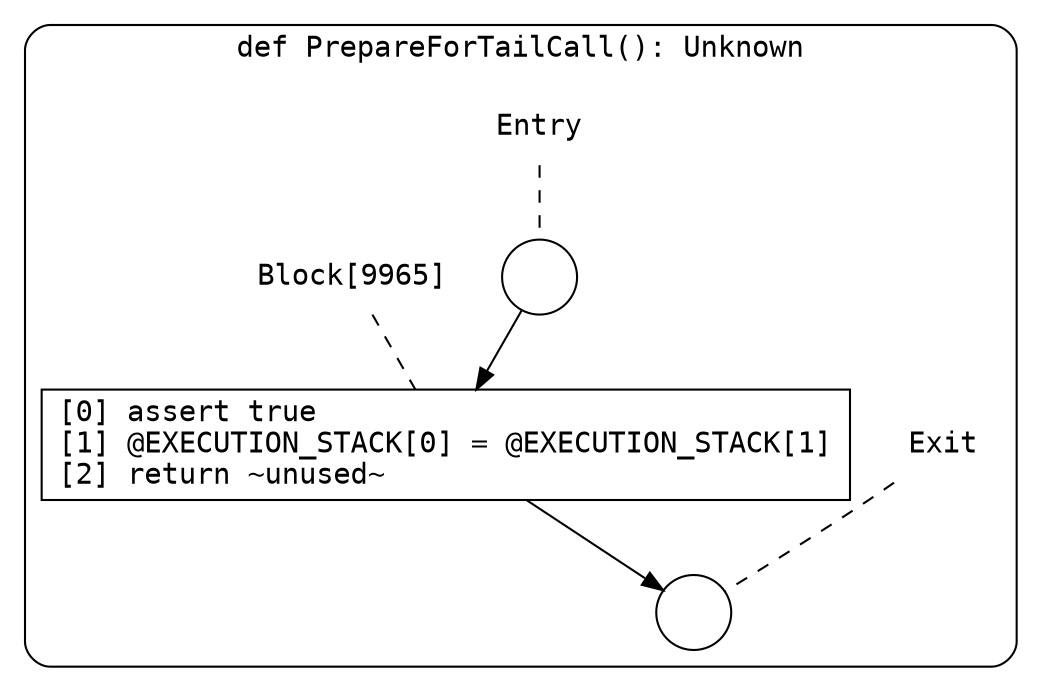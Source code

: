 digraph {
  graph [fontname = "Consolas"]
  node [fontname = "Consolas"]
  edge [fontname = "Consolas"]
  subgraph cluster1864 {
    label = "def PrepareForTailCall(): Unknown"
    style = rounded
    cluster1864_entry_name [shape=none, label=<<font color="black">Entry</font>>]
    cluster1864_entry_name -> cluster1864_entry [arrowhead=none, color="black", style=dashed]
    cluster1864_entry [shape=circle label=" " color="black" fillcolor="white" style=filled]
    cluster1864_entry -> node9965 [color="black"]
    cluster1864_exit_name [shape=none, label=<<font color="black">Exit</font>>]
    cluster1864_exit_name -> cluster1864_exit [arrowhead=none, color="black", style=dashed]
    cluster1864_exit [shape=circle label=" " color="black" fillcolor="white" style=filled]
    node9965_name [shape=none, label=<<font color="black">Block[9965]</font>>]
    node9965_name -> node9965 [arrowhead=none, color="black", style=dashed]
    node9965 [shape=box, label=<<font color="black">[0] assert true<BR ALIGN="LEFT"/>[1] @EXECUTION_STACK[0] = @EXECUTION_STACK[1]<BR ALIGN="LEFT"/>[2] return ~unused~<BR ALIGN="LEFT"/></font>> color="black" fillcolor="white", style=filled]
    node9965 -> cluster1864_exit [color="black"]
  }
}